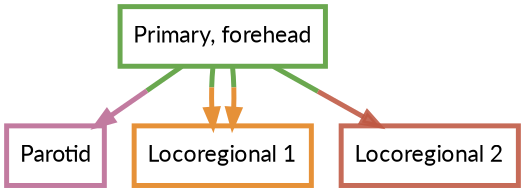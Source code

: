 digraph  {
dpi=600;size=3.5;
"Primary, forehead" [color="#6aa84fff", fillcolor=white, fontname=Lato, penwidth="3.0", shape=box];
Parotid [color="#c27ba0ff", fillcolor=white, fontname=Lato, penwidth="3.0", shape=box];
"Locoregional 1" [color="#e69138ff", fillcolor=white, fontname=Lato, penwidth="3.0", shape=box];
"Locoregional 2" [color="#be5742e1", fillcolor=white, fontname=Lato, penwidth="3.0", shape=box];
"Primary, forehead" -> Parotid  [color="#6aa84fff;0.5:#c27ba0ff", key=0, penwidth=3];
"Primary, forehead" -> "Locoregional 1"  [color="#6aa84fff;0.5:#e69138ff", key=0, penwidth=3];
"Primary, forehead" -> "Locoregional 1"  [color="#6aa84fff;0.5:#e69138ff", key=1, penwidth=3];
"Primary, forehead" -> "Locoregional 2"  [color="#6aa84fff;0.5:#be5742e1", key=0, penwidth=3];
}
